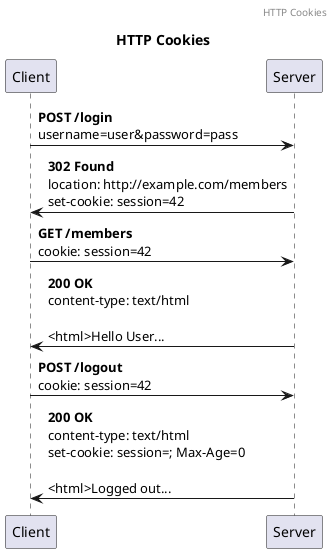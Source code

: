 @startuml HTTP Cookies

header HTTP Cookies

'autonumber 1

title HTTP Cookies

Client -> Server : <b>POST /login</b>\nusername=user&password=pass

Server -> Client : <b>302 Found</b>\nlocation: http://example.com/members\nset-cookie: session=42

Client -> Server : <b>GET /members</b>\ncookie: session=42

Server -> Client : <b>200 OK</b>\ncontent-type: text/html\n\n<html>Hello User...

Client -> Server : <b>POST /logout</b>\ncookie: session=42

Server -> Client : <b>200 OK</b>\ncontent-type: text/html\nset-cookie: session=; Max-Age=0\n\n<html>Logged out...

@enduml